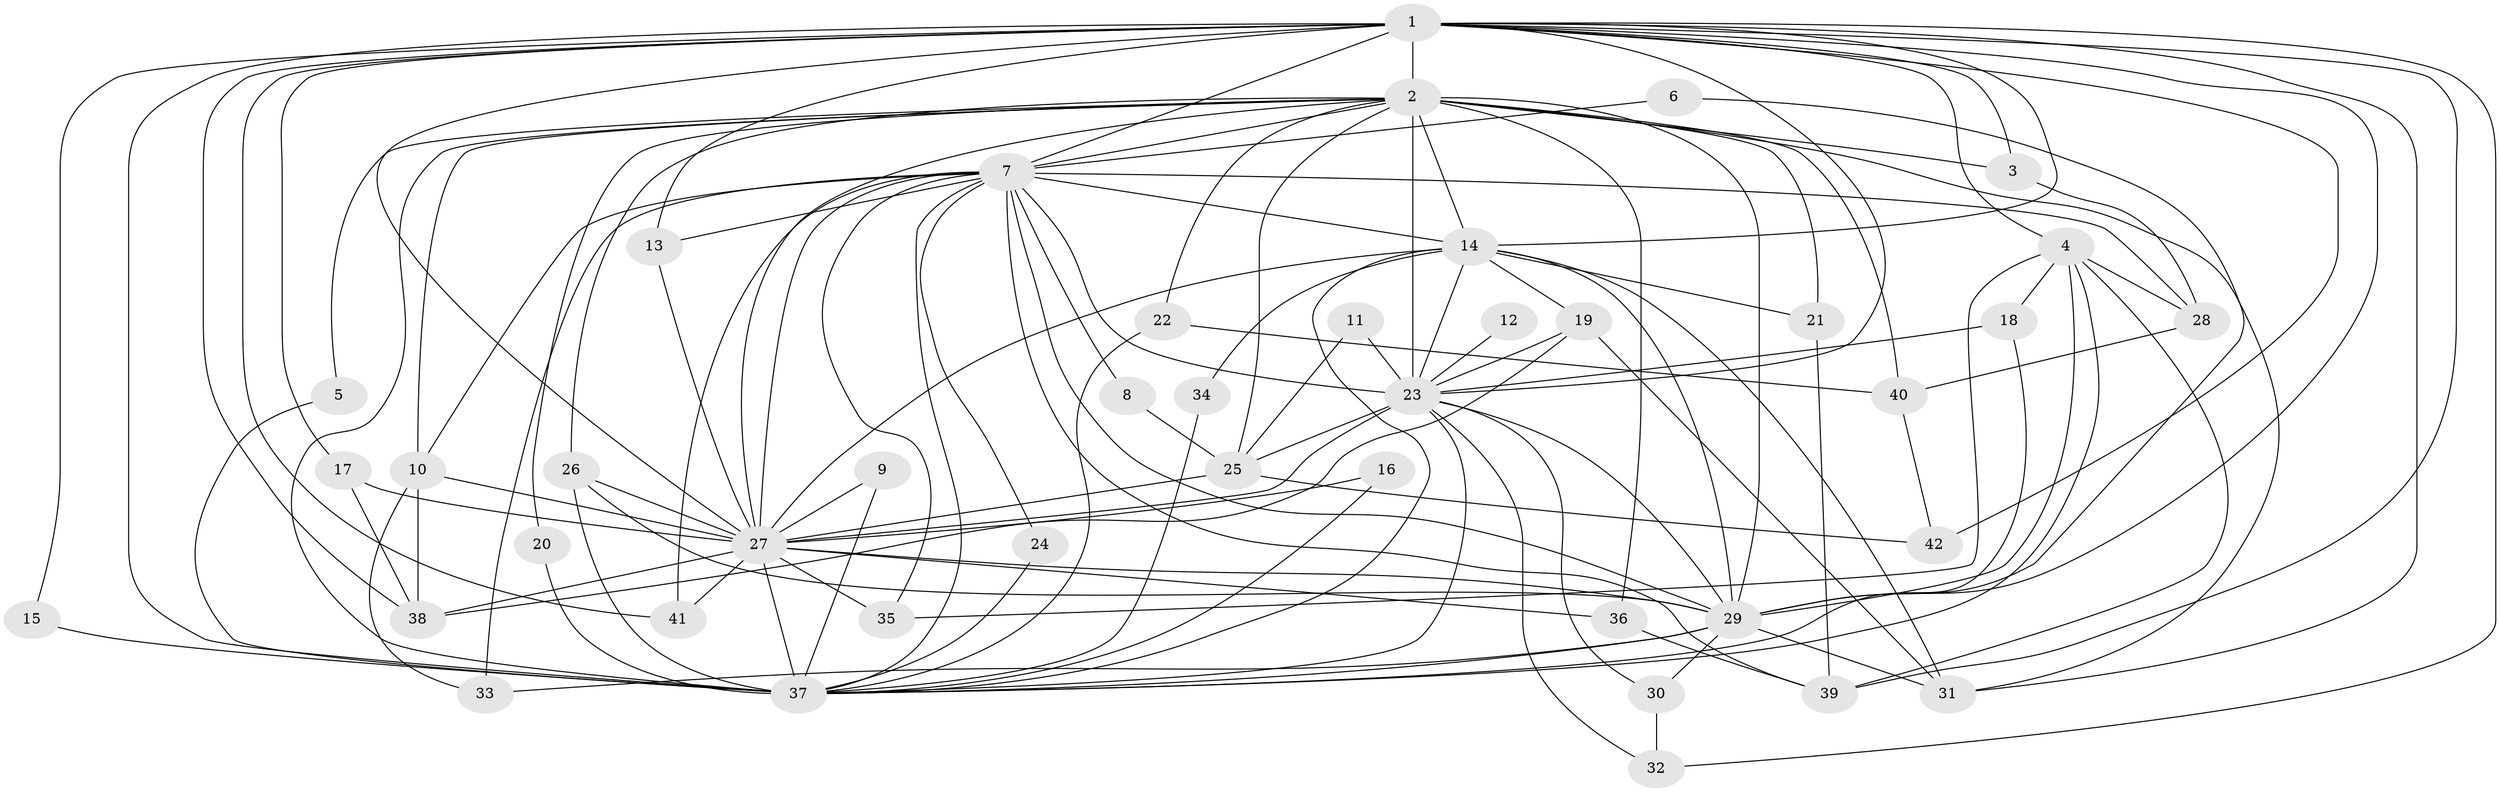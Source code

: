 // original degree distribution, {24: 0.012048192771084338, 19: 0.012048192771084338, 16: 0.012048192771084338, 15: 0.012048192771084338, 17: 0.024096385542168676, 22: 0.024096385542168676, 23: 0.012048192771084338, 13: 0.012048192771084338, 3: 0.18072289156626506, 5: 0.060240963855421686, 4: 0.04819277108433735, 7: 0.024096385542168676, 2: 0.5662650602409639}
// Generated by graph-tools (version 1.1) at 2025/36/03/04/25 23:36:25]
// undirected, 42 vertices, 118 edges
graph export_dot {
  node [color=gray90,style=filled];
  1;
  2;
  3;
  4;
  5;
  6;
  7;
  8;
  9;
  10;
  11;
  12;
  13;
  14;
  15;
  16;
  17;
  18;
  19;
  20;
  21;
  22;
  23;
  24;
  25;
  26;
  27;
  28;
  29;
  30;
  31;
  32;
  33;
  34;
  35;
  36;
  37;
  38;
  39;
  40;
  41;
  42;
  1 -- 2 [weight=4.0];
  1 -- 3 [weight=1.0];
  1 -- 4 [weight=1.0];
  1 -- 7 [weight=3.0];
  1 -- 13 [weight=1.0];
  1 -- 14 [weight=2.0];
  1 -- 15 [weight=1.0];
  1 -- 17 [weight=1.0];
  1 -- 23 [weight=2.0];
  1 -- 27 [weight=3.0];
  1 -- 29 [weight=2.0];
  1 -- 31 [weight=1.0];
  1 -- 32 [weight=1.0];
  1 -- 37 [weight=4.0];
  1 -- 38 [weight=1.0];
  1 -- 39 [weight=1.0];
  1 -- 41 [weight=1.0];
  1 -- 42 [weight=1.0];
  2 -- 3 [weight=1.0];
  2 -- 5 [weight=1.0];
  2 -- 7 [weight=2.0];
  2 -- 10 [weight=1.0];
  2 -- 14 [weight=3.0];
  2 -- 20 [weight=1.0];
  2 -- 21 [weight=1.0];
  2 -- 22 [weight=1.0];
  2 -- 23 [weight=4.0];
  2 -- 25 [weight=2.0];
  2 -- 26 [weight=1.0];
  2 -- 27 [weight=2.0];
  2 -- 29 [weight=4.0];
  2 -- 31 [weight=1.0];
  2 -- 36 [weight=2.0];
  2 -- 37 [weight=2.0];
  2 -- 40 [weight=1.0];
  3 -- 28 [weight=1.0];
  4 -- 18 [weight=1.0];
  4 -- 28 [weight=1.0];
  4 -- 29 [weight=1.0];
  4 -- 35 [weight=1.0];
  4 -- 37 [weight=1.0];
  4 -- 39 [weight=1.0];
  5 -- 37 [weight=1.0];
  6 -- 7 [weight=1.0];
  6 -- 29 [weight=1.0];
  7 -- 8 [weight=1.0];
  7 -- 10 [weight=1.0];
  7 -- 13 [weight=1.0];
  7 -- 14 [weight=1.0];
  7 -- 23 [weight=1.0];
  7 -- 24 [weight=2.0];
  7 -- 27 [weight=1.0];
  7 -- 28 [weight=2.0];
  7 -- 29 [weight=1.0];
  7 -- 33 [weight=1.0];
  7 -- 35 [weight=1.0];
  7 -- 37 [weight=1.0];
  7 -- 39 [weight=1.0];
  7 -- 41 [weight=1.0];
  8 -- 25 [weight=1.0];
  9 -- 27 [weight=1.0];
  9 -- 37 [weight=1.0];
  10 -- 27 [weight=1.0];
  10 -- 33 [weight=1.0];
  10 -- 38 [weight=1.0];
  11 -- 23 [weight=1.0];
  11 -- 25 [weight=1.0];
  12 -- 23 [weight=1.0];
  13 -- 27 [weight=1.0];
  14 -- 19 [weight=1.0];
  14 -- 21 [weight=1.0];
  14 -- 23 [weight=1.0];
  14 -- 27 [weight=2.0];
  14 -- 29 [weight=1.0];
  14 -- 31 [weight=1.0];
  14 -- 34 [weight=1.0];
  14 -- 37 [weight=1.0];
  15 -- 37 [weight=2.0];
  16 -- 27 [weight=1.0];
  16 -- 37 [weight=1.0];
  17 -- 27 [weight=1.0];
  17 -- 38 [weight=1.0];
  18 -- 23 [weight=1.0];
  18 -- 37 [weight=1.0];
  19 -- 23 [weight=1.0];
  19 -- 31 [weight=1.0];
  19 -- 38 [weight=1.0];
  20 -- 37 [weight=1.0];
  21 -- 39 [weight=1.0];
  22 -- 37 [weight=1.0];
  22 -- 40 [weight=1.0];
  23 -- 25 [weight=1.0];
  23 -- 27 [weight=1.0];
  23 -- 29 [weight=1.0];
  23 -- 30 [weight=1.0];
  23 -- 32 [weight=1.0];
  23 -- 37 [weight=1.0];
  24 -- 37 [weight=2.0];
  25 -- 27 [weight=1.0];
  25 -- 42 [weight=1.0];
  26 -- 27 [weight=1.0];
  26 -- 29 [weight=1.0];
  26 -- 37 [weight=1.0];
  27 -- 29 [weight=1.0];
  27 -- 35 [weight=1.0];
  27 -- 36 [weight=1.0];
  27 -- 37 [weight=1.0];
  27 -- 38 [weight=1.0];
  27 -- 41 [weight=1.0];
  28 -- 40 [weight=1.0];
  29 -- 30 [weight=1.0];
  29 -- 31 [weight=1.0];
  29 -- 33 [weight=1.0];
  29 -- 37 [weight=1.0];
  30 -- 32 [weight=1.0];
  34 -- 37 [weight=1.0];
  36 -- 39 [weight=1.0];
  40 -- 42 [weight=1.0];
}
